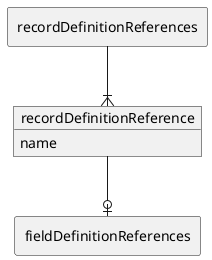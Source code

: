 @startuml
allowmixing
skinparam linetype ortho

rectangle "recordDefinitionReferences" as p1
rectangle "fieldDefinitionReferences" as c1
object "recordDefinitionReference" as e
e : name
p1 --|{ e
e --o| c1
@enduml